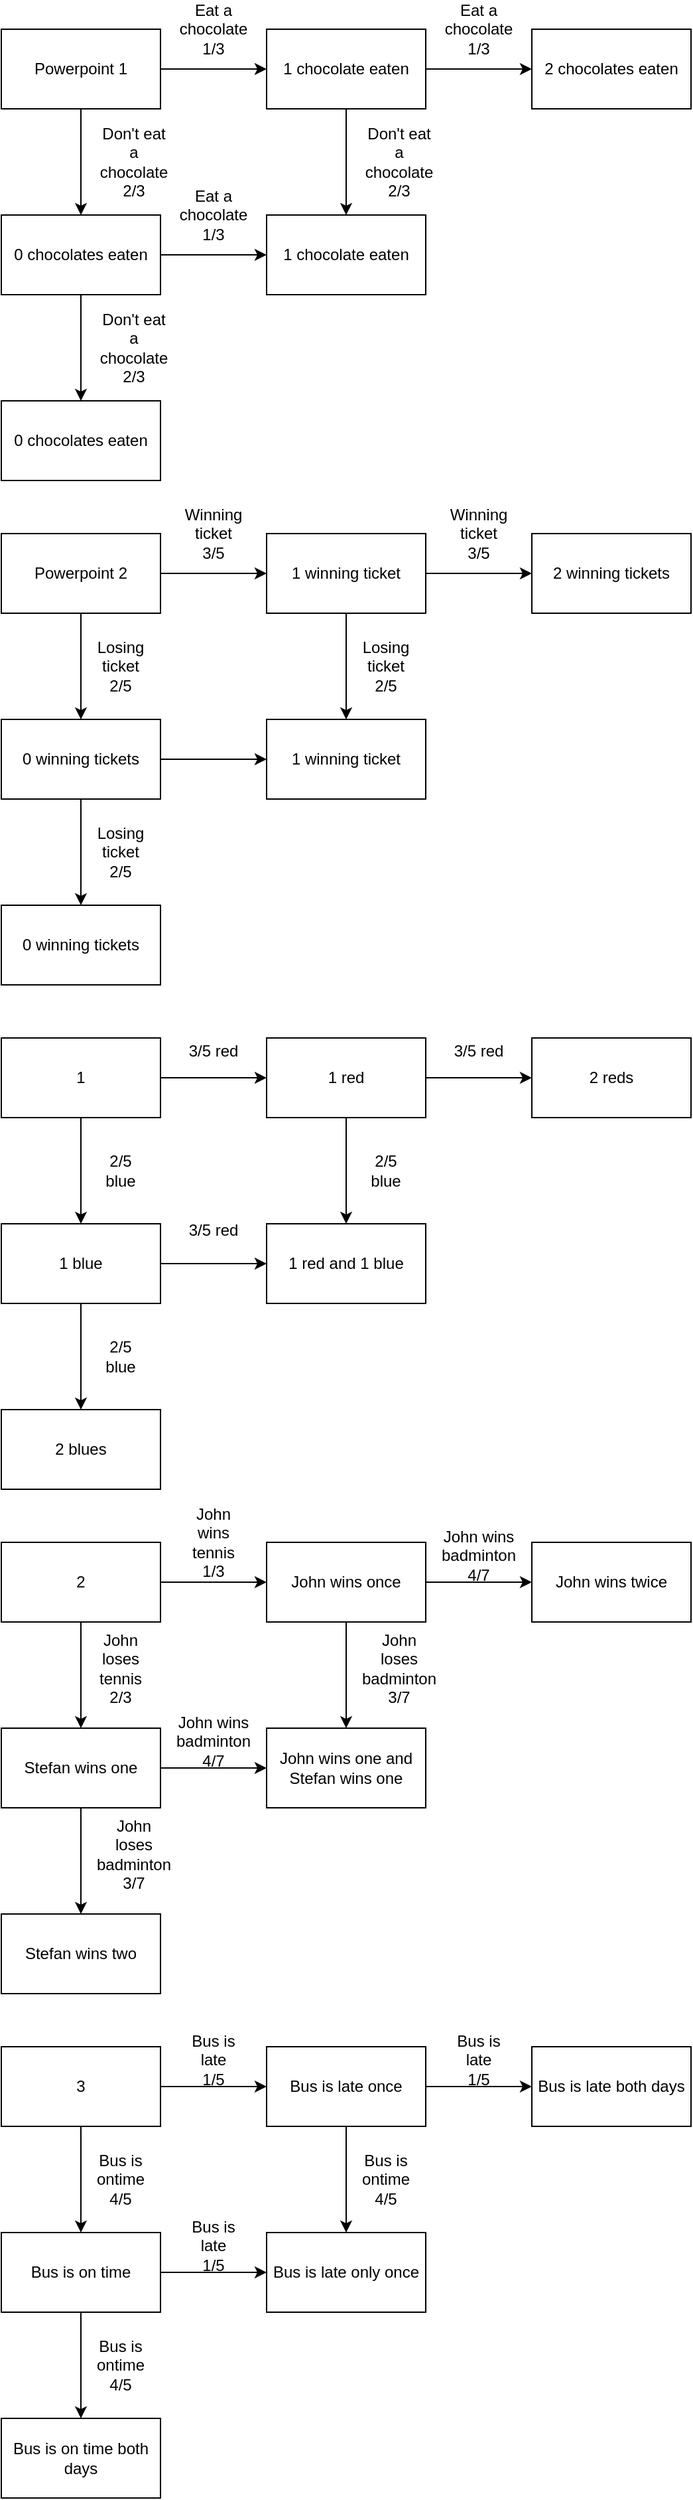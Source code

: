 <mxfile version="13.1.12" type="github">
  <diagram id="VwMm0XUnEoj2M0eh2boh" name="Page-1">
    <mxGraphModel dx="924" dy="1534" grid="1" gridSize="10" guides="1" tooltips="1" connect="1" arrows="1" fold="1" page="1" pageScale="1" pageWidth="827" pageHeight="1169" math="0" shadow="0">
      <root>
        <mxCell id="0" />
        <mxCell id="1" parent="0" />
        <mxCell id="lZMGofD5MqRVl8ti8nae-3" value="" style="edgeStyle=orthogonalEdgeStyle;rounded=0;orthogonalLoop=1;jettySize=auto;html=1;" parent="1" source="lZMGofD5MqRVl8ti8nae-1" target="lZMGofD5MqRVl8ti8nae-2" edge="1">
          <mxGeometry relative="1" as="geometry" />
        </mxCell>
        <mxCell id="lZMGofD5MqRVl8ti8nae-5" value="" style="edgeStyle=orthogonalEdgeStyle;rounded=0;orthogonalLoop=1;jettySize=auto;html=1;" parent="1" source="lZMGofD5MqRVl8ti8nae-1" target="lZMGofD5MqRVl8ti8nae-4" edge="1">
          <mxGeometry relative="1" as="geometry" />
        </mxCell>
        <mxCell id="lZMGofD5MqRVl8ti8nae-1" value="Powerpoint 1" style="rounded=0;whiteSpace=wrap;html=1;" parent="1" vertex="1">
          <mxGeometry x="80" y="80" width="120" height="60" as="geometry" />
        </mxCell>
        <mxCell id="lZMGofD5MqRVl8ti8nae-4" value="" style="rounded=0;whiteSpace=wrap;html=1;" parent="1" vertex="1">
          <mxGeometry x="80" y="220" width="120" height="60" as="geometry" />
        </mxCell>
        <mxCell id="lZMGofD5MqRVl8ti8nae-2" value="" style="rounded=0;whiteSpace=wrap;html=1;" parent="1" vertex="1">
          <mxGeometry x="280" y="80" width="120" height="60" as="geometry" />
        </mxCell>
        <mxCell id="lZMGofD5MqRVl8ti8nae-6" value="&lt;div&gt;Eat a chocolate&lt;/div&gt;&lt;div&gt;1/3&lt;/div&gt;" style="text;html=1;strokeColor=none;fillColor=none;align=center;verticalAlign=middle;whiteSpace=wrap;rounded=0;" parent="1" vertex="1">
          <mxGeometry x="220" y="70" width="40" height="20" as="geometry" />
        </mxCell>
        <mxCell id="lZMGofD5MqRVl8ti8nae-7" value="&lt;div&gt;Don&#39;t eat a chocolate&lt;/div&gt;&lt;div&gt;2/3&lt;br&gt;&lt;/div&gt;" style="text;html=1;strokeColor=none;fillColor=none;align=center;verticalAlign=middle;whiteSpace=wrap;rounded=0;" parent="1" vertex="1">
          <mxGeometry x="160" y="170" width="40" height="20" as="geometry" />
        </mxCell>
        <mxCell id="lZMGofD5MqRVl8ti8nae-8" value="" style="edgeStyle=orthogonalEdgeStyle;rounded=0;orthogonalLoop=1;jettySize=auto;html=1;" parent="1" source="lZMGofD5MqRVl8ti8nae-10" target="lZMGofD5MqRVl8ti8nae-12" edge="1">
          <mxGeometry relative="1" as="geometry" />
        </mxCell>
        <mxCell id="lZMGofD5MqRVl8ti8nae-9" value="" style="edgeStyle=orthogonalEdgeStyle;rounded=0;orthogonalLoop=1;jettySize=auto;html=1;" parent="1" source="lZMGofD5MqRVl8ti8nae-10" target="lZMGofD5MqRVl8ti8nae-11" edge="1">
          <mxGeometry relative="1" as="geometry" />
        </mxCell>
        <mxCell id="lZMGofD5MqRVl8ti8nae-10" value="0 chocolates eaten" style="rounded=0;whiteSpace=wrap;html=1;" parent="1" vertex="1">
          <mxGeometry x="80" y="220" width="120" height="60" as="geometry" />
        </mxCell>
        <mxCell id="lZMGofD5MqRVl8ti8nae-11" value="0 chocolates eaten" style="rounded=0;whiteSpace=wrap;html=1;" parent="1" vertex="1">
          <mxGeometry x="80" y="360" width="120" height="60" as="geometry" />
        </mxCell>
        <mxCell id="lZMGofD5MqRVl8ti8nae-12" value="" style="rounded=0;whiteSpace=wrap;html=1;" parent="1" vertex="1">
          <mxGeometry x="280" y="220" width="120" height="60" as="geometry" />
        </mxCell>
        <mxCell id="lZMGofD5MqRVl8ti8nae-15" value="" style="edgeStyle=orthogonalEdgeStyle;rounded=0;orthogonalLoop=1;jettySize=auto;html=1;" parent="1" source="lZMGofD5MqRVl8ti8nae-17" target="lZMGofD5MqRVl8ti8nae-19" edge="1">
          <mxGeometry relative="1" as="geometry" />
        </mxCell>
        <mxCell id="lZMGofD5MqRVl8ti8nae-16" value="" style="edgeStyle=orthogonalEdgeStyle;rounded=0;orthogonalLoop=1;jettySize=auto;html=1;" parent="1" source="lZMGofD5MqRVl8ti8nae-17" target="lZMGofD5MqRVl8ti8nae-18" edge="1">
          <mxGeometry relative="1" as="geometry" />
        </mxCell>
        <mxCell id="lZMGofD5MqRVl8ti8nae-17" value="1 chocolate eaten" style="rounded=0;whiteSpace=wrap;html=1;" parent="1" vertex="1">
          <mxGeometry x="280" y="80" width="120" height="60" as="geometry" />
        </mxCell>
        <mxCell id="lZMGofD5MqRVl8ti8nae-18" value="1 chocolate eaten" style="rounded=0;whiteSpace=wrap;html=1;" parent="1" vertex="1">
          <mxGeometry x="280" y="220" width="120" height="60" as="geometry" />
        </mxCell>
        <mxCell id="lZMGofD5MqRVl8ti8nae-19" value="2 chocolates eaten" style="rounded=0;whiteSpace=wrap;html=1;" parent="1" vertex="1">
          <mxGeometry x="480" y="80" width="120" height="60" as="geometry" />
        </mxCell>
        <mxCell id="lZMGofD5MqRVl8ti8nae-23" value="&lt;div&gt;Eat a chocolate&lt;/div&gt;&lt;div&gt;1/3&lt;/div&gt;" style="text;html=1;strokeColor=none;fillColor=none;align=center;verticalAlign=middle;whiteSpace=wrap;rounded=0;" parent="1" vertex="1">
          <mxGeometry x="420" y="70" width="40" height="20" as="geometry" />
        </mxCell>
        <mxCell id="lZMGofD5MqRVl8ti8nae-24" value="&lt;div&gt;Eat a chocolate&lt;/div&gt;&lt;div&gt;1/3&lt;/div&gt;" style="text;html=1;strokeColor=none;fillColor=none;align=center;verticalAlign=middle;whiteSpace=wrap;rounded=0;" parent="1" vertex="1">
          <mxGeometry x="220" y="210" width="40" height="20" as="geometry" />
        </mxCell>
        <mxCell id="lZMGofD5MqRVl8ti8nae-26" value="&lt;div&gt;Don&#39;t eat a chocolate&lt;/div&gt;&lt;div&gt;2/3&lt;br&gt;&lt;/div&gt;" style="text;html=1;strokeColor=none;fillColor=none;align=center;verticalAlign=middle;whiteSpace=wrap;rounded=0;" parent="1" vertex="1">
          <mxGeometry x="160" y="310" width="40" height="20" as="geometry" />
        </mxCell>
        <mxCell id="lZMGofD5MqRVl8ti8nae-27" value="&lt;div&gt;Don&#39;t eat a chocolate&lt;/div&gt;&lt;div&gt;2/3&lt;br&gt;&lt;/div&gt;" style="text;html=1;strokeColor=none;fillColor=none;align=center;verticalAlign=middle;whiteSpace=wrap;rounded=0;" parent="1" vertex="1">
          <mxGeometry x="360" y="170" width="40" height="20" as="geometry" />
        </mxCell>
        <mxCell id="Mq0Bu19etkbV9ypL9swK-3" value="" style="edgeStyle=orthogonalEdgeStyle;rounded=0;orthogonalLoop=1;jettySize=auto;html=1;" edge="1" parent="1" source="Mq0Bu19etkbV9ypL9swK-1" target="Mq0Bu19etkbV9ypL9swK-2">
          <mxGeometry relative="1" as="geometry" />
        </mxCell>
        <mxCell id="Mq0Bu19etkbV9ypL9swK-6" value="" style="edgeStyle=orthogonalEdgeStyle;rounded=0;orthogonalLoop=1;jettySize=auto;html=1;" edge="1" parent="1" source="Mq0Bu19etkbV9ypL9swK-1" target="Mq0Bu19etkbV9ypL9swK-5">
          <mxGeometry relative="1" as="geometry" />
        </mxCell>
        <mxCell id="Mq0Bu19etkbV9ypL9swK-1" value="Powerpoint 2" style="rounded=0;whiteSpace=wrap;html=1;" vertex="1" parent="1">
          <mxGeometry x="80" y="460" width="120" height="60" as="geometry" />
        </mxCell>
        <mxCell id="Mq0Bu19etkbV9ypL9swK-16" value="" style="edgeStyle=orthogonalEdgeStyle;rounded=0;orthogonalLoop=1;jettySize=auto;html=1;" edge="1" parent="1" source="Mq0Bu19etkbV9ypL9swK-5" target="Mq0Bu19etkbV9ypL9swK-10">
          <mxGeometry relative="1" as="geometry" />
        </mxCell>
        <mxCell id="Mq0Bu19etkbV9ypL9swK-18" value="" style="edgeStyle=orthogonalEdgeStyle;rounded=0;orthogonalLoop=1;jettySize=auto;html=1;" edge="1" parent="1" source="Mq0Bu19etkbV9ypL9swK-5" target="Mq0Bu19etkbV9ypL9swK-17">
          <mxGeometry relative="1" as="geometry" />
        </mxCell>
        <mxCell id="Mq0Bu19etkbV9ypL9swK-5" value="0 winning tickets" style="rounded=0;whiteSpace=wrap;html=1;" vertex="1" parent="1">
          <mxGeometry x="80" y="600" width="120" height="60" as="geometry" />
        </mxCell>
        <mxCell id="Mq0Bu19etkbV9ypL9swK-17" value="0 winning tickets" style="rounded=0;whiteSpace=wrap;html=1;" vertex="1" parent="1">
          <mxGeometry x="80" y="740" width="120" height="60" as="geometry" />
        </mxCell>
        <mxCell id="Mq0Bu19etkbV9ypL9swK-11" value="" style="edgeStyle=orthogonalEdgeStyle;rounded=0;orthogonalLoop=1;jettySize=auto;html=1;" edge="1" parent="1" source="Mq0Bu19etkbV9ypL9swK-2" target="Mq0Bu19etkbV9ypL9swK-10">
          <mxGeometry relative="1" as="geometry" />
        </mxCell>
        <mxCell id="Mq0Bu19etkbV9ypL9swK-14" value="" style="edgeStyle=orthogonalEdgeStyle;rounded=0;orthogonalLoop=1;jettySize=auto;html=1;" edge="1" parent="1" source="Mq0Bu19etkbV9ypL9swK-2" target="Mq0Bu19etkbV9ypL9swK-13">
          <mxGeometry relative="1" as="geometry" />
        </mxCell>
        <mxCell id="Mq0Bu19etkbV9ypL9swK-2" value="1 winning ticket" style="rounded=0;whiteSpace=wrap;html=1;" vertex="1" parent="1">
          <mxGeometry x="280" y="460" width="120" height="60" as="geometry" />
        </mxCell>
        <mxCell id="Mq0Bu19etkbV9ypL9swK-13" value="2 winning tickets" style="rounded=0;whiteSpace=wrap;html=1;" vertex="1" parent="1">
          <mxGeometry x="480" y="460" width="120" height="60" as="geometry" />
        </mxCell>
        <mxCell id="Mq0Bu19etkbV9ypL9swK-10" value="1 winning ticket" style="rounded=0;whiteSpace=wrap;html=1;" vertex="1" parent="1">
          <mxGeometry x="280" y="600" width="120" height="60" as="geometry" />
        </mxCell>
        <mxCell id="Mq0Bu19etkbV9ypL9swK-4" value="&lt;div&gt;Winning ticket&lt;/div&gt;&lt;div&gt;3/5&lt;br&gt;&lt;/div&gt;" style="text;html=1;strokeColor=none;fillColor=none;align=center;verticalAlign=middle;whiteSpace=wrap;rounded=0;" vertex="1" parent="1">
          <mxGeometry x="220" y="450" width="40" height="20" as="geometry" />
        </mxCell>
        <mxCell id="Mq0Bu19etkbV9ypL9swK-9" value="&lt;div&gt;Losing ticket&lt;/div&gt;&lt;div&gt;2/5&lt;br&gt;&lt;/div&gt;" style="text;html=1;strokeColor=none;fillColor=none;align=center;verticalAlign=middle;whiteSpace=wrap;rounded=0;" vertex="1" parent="1">
          <mxGeometry x="150" y="510" width="40" height="100" as="geometry" />
        </mxCell>
        <mxCell id="Mq0Bu19etkbV9ypL9swK-12" value="&lt;div&gt;Losing ticket&lt;/div&gt;&lt;div&gt;2/5&lt;br&gt;&lt;/div&gt;" style="text;html=1;strokeColor=none;fillColor=none;align=center;verticalAlign=middle;whiteSpace=wrap;rounded=0;" vertex="1" parent="1">
          <mxGeometry x="350" y="510" width="40" height="100" as="geometry" />
        </mxCell>
        <mxCell id="Mq0Bu19etkbV9ypL9swK-15" value="&lt;div&gt;Winning ticket&lt;/div&gt;&lt;div&gt;3/5&lt;br&gt;&lt;/div&gt;" style="text;html=1;strokeColor=none;fillColor=none;align=center;verticalAlign=middle;whiteSpace=wrap;rounded=0;" vertex="1" parent="1">
          <mxGeometry x="420" y="450" width="40" height="20" as="geometry" />
        </mxCell>
        <mxCell id="Mq0Bu19etkbV9ypL9swK-19" value="&lt;div&gt;Losing ticket&lt;/div&gt;&lt;div&gt;2/5&lt;br&gt;&lt;/div&gt;" style="text;html=1;strokeColor=none;fillColor=none;align=center;verticalAlign=middle;whiteSpace=wrap;rounded=0;" vertex="1" parent="1">
          <mxGeometry x="150" y="650" width="40" height="100" as="geometry" />
        </mxCell>
        <mxCell id="Mq0Bu19etkbV9ypL9swK-22" value="" style="edgeStyle=orthogonalEdgeStyle;rounded=0;orthogonalLoop=1;jettySize=auto;html=1;" edge="1" parent="1" source="Mq0Bu19etkbV9ypL9swK-20" target="Mq0Bu19etkbV9ypL9swK-21">
          <mxGeometry relative="1" as="geometry" />
        </mxCell>
        <mxCell id="Mq0Bu19etkbV9ypL9swK-25" value="" style="edgeStyle=orthogonalEdgeStyle;rounded=0;orthogonalLoop=1;jettySize=auto;html=1;" edge="1" parent="1" source="Mq0Bu19etkbV9ypL9swK-20" target="Mq0Bu19etkbV9ypL9swK-24">
          <mxGeometry relative="1" as="geometry" />
        </mxCell>
        <mxCell id="Mq0Bu19etkbV9ypL9swK-20" value="1" style="rounded=0;whiteSpace=wrap;html=1;" vertex="1" parent="1">
          <mxGeometry x="80" y="840" width="120" height="60" as="geometry" />
        </mxCell>
        <mxCell id="Mq0Bu19etkbV9ypL9swK-33" value="" style="edgeStyle=orthogonalEdgeStyle;rounded=0;orthogonalLoop=1;jettySize=auto;html=1;" edge="1" parent="1" source="Mq0Bu19etkbV9ypL9swK-24" target="Mq0Bu19etkbV9ypL9swK-30">
          <mxGeometry relative="1" as="geometry" />
        </mxCell>
        <mxCell id="Mq0Bu19etkbV9ypL9swK-36" value="" style="edgeStyle=orthogonalEdgeStyle;rounded=0;orthogonalLoop=1;jettySize=auto;html=1;" edge="1" parent="1" source="Mq0Bu19etkbV9ypL9swK-24" target="Mq0Bu19etkbV9ypL9swK-35">
          <mxGeometry relative="1" as="geometry" />
        </mxCell>
        <mxCell id="Mq0Bu19etkbV9ypL9swK-24" value="1 blue" style="rounded=0;whiteSpace=wrap;html=1;" vertex="1" parent="1">
          <mxGeometry x="80" y="980" width="120" height="60" as="geometry" />
        </mxCell>
        <mxCell id="Mq0Bu19etkbV9ypL9swK-35" value="2 blues" style="rounded=0;whiteSpace=wrap;html=1;" vertex="1" parent="1">
          <mxGeometry x="80" y="1120" width="120" height="60" as="geometry" />
        </mxCell>
        <mxCell id="Mq0Bu19etkbV9ypL9swK-28" value="" style="edgeStyle=orthogonalEdgeStyle;rounded=0;orthogonalLoop=1;jettySize=auto;html=1;" edge="1" parent="1" source="Mq0Bu19etkbV9ypL9swK-21" target="Mq0Bu19etkbV9ypL9swK-27">
          <mxGeometry relative="1" as="geometry" />
        </mxCell>
        <mxCell id="Mq0Bu19etkbV9ypL9swK-31" value="" style="edgeStyle=orthogonalEdgeStyle;rounded=0;orthogonalLoop=1;jettySize=auto;html=1;" edge="1" parent="1" source="Mq0Bu19etkbV9ypL9swK-21" target="Mq0Bu19etkbV9ypL9swK-30">
          <mxGeometry relative="1" as="geometry" />
        </mxCell>
        <mxCell id="Mq0Bu19etkbV9ypL9swK-21" value="1 red" style="rounded=0;whiteSpace=wrap;html=1;" vertex="1" parent="1">
          <mxGeometry x="280" y="840" width="120" height="60" as="geometry" />
        </mxCell>
        <mxCell id="Mq0Bu19etkbV9ypL9swK-30" value="1 red and 1 blue" style="rounded=0;whiteSpace=wrap;html=1;" vertex="1" parent="1">
          <mxGeometry x="280" y="980" width="120" height="60" as="geometry" />
        </mxCell>
        <mxCell id="Mq0Bu19etkbV9ypL9swK-27" value="2 reds" style="rounded=0;whiteSpace=wrap;html=1;" vertex="1" parent="1">
          <mxGeometry x="480" y="840" width="120" height="60" as="geometry" />
        </mxCell>
        <mxCell id="Mq0Bu19etkbV9ypL9swK-23" value="3/5 red" style="text;html=1;strokeColor=none;fillColor=none;align=center;verticalAlign=middle;whiteSpace=wrap;rounded=0;" vertex="1" parent="1">
          <mxGeometry x="220" y="840" width="40" height="20" as="geometry" />
        </mxCell>
        <mxCell id="Mq0Bu19etkbV9ypL9swK-26" value="2/5 blue" style="text;html=1;strokeColor=none;fillColor=none;align=center;verticalAlign=middle;whiteSpace=wrap;rounded=0;" vertex="1" parent="1">
          <mxGeometry x="150" y="930" width="40" height="20" as="geometry" />
        </mxCell>
        <mxCell id="Mq0Bu19etkbV9ypL9swK-29" value="3/5 red" style="text;html=1;strokeColor=none;fillColor=none;align=center;verticalAlign=middle;whiteSpace=wrap;rounded=0;" vertex="1" parent="1">
          <mxGeometry x="420" y="840" width="40" height="20" as="geometry" />
        </mxCell>
        <mxCell id="Mq0Bu19etkbV9ypL9swK-32" value="2/5 blue" style="text;html=1;strokeColor=none;fillColor=none;align=center;verticalAlign=middle;whiteSpace=wrap;rounded=0;" vertex="1" parent="1">
          <mxGeometry x="350" y="930" width="40" height="20" as="geometry" />
        </mxCell>
        <mxCell id="Mq0Bu19etkbV9ypL9swK-34" value="3/5 red" style="text;html=1;strokeColor=none;fillColor=none;align=center;verticalAlign=middle;whiteSpace=wrap;rounded=0;" vertex="1" parent="1">
          <mxGeometry x="220" y="960" width="40" height="50" as="geometry" />
        </mxCell>
        <mxCell id="Mq0Bu19etkbV9ypL9swK-37" value="2/5 blue" style="text;html=1;strokeColor=none;fillColor=none;align=center;verticalAlign=middle;whiteSpace=wrap;rounded=0;" vertex="1" parent="1">
          <mxGeometry x="150" y="1070" width="40" height="20" as="geometry" />
        </mxCell>
        <mxCell id="Mq0Bu19etkbV9ypL9swK-41" value="" style="edgeStyle=orthogonalEdgeStyle;rounded=0;orthogonalLoop=1;jettySize=auto;html=1;" edge="1" parent="1" source="Mq0Bu19etkbV9ypL9swK-39" target="Mq0Bu19etkbV9ypL9swK-40">
          <mxGeometry relative="1" as="geometry" />
        </mxCell>
        <mxCell id="Mq0Bu19etkbV9ypL9swK-43" value="" style="edgeStyle=orthogonalEdgeStyle;rounded=0;orthogonalLoop=1;jettySize=auto;html=1;" edge="1" parent="1" source="Mq0Bu19etkbV9ypL9swK-39" target="Mq0Bu19etkbV9ypL9swK-42">
          <mxGeometry relative="1" as="geometry" />
        </mxCell>
        <mxCell id="Mq0Bu19etkbV9ypL9swK-39" value="2" style="rounded=0;whiteSpace=wrap;html=1;" vertex="1" parent="1">
          <mxGeometry x="80" y="1220" width="120" height="60" as="geometry" />
        </mxCell>
        <mxCell id="Mq0Bu19etkbV9ypL9swK-50" value="" style="edgeStyle=orthogonalEdgeStyle;rounded=0;orthogonalLoop=1;jettySize=auto;html=1;" edge="1" parent="1" source="Mq0Bu19etkbV9ypL9swK-42" target="Mq0Bu19etkbV9ypL9swK-49">
          <mxGeometry relative="1" as="geometry" />
        </mxCell>
        <mxCell id="Mq0Bu19etkbV9ypL9swK-56" value="" style="edgeStyle=orthogonalEdgeStyle;rounded=0;orthogonalLoop=1;jettySize=auto;html=1;" edge="1" parent="1" source="Mq0Bu19etkbV9ypL9swK-42" target="Mq0Bu19etkbV9ypL9swK-55">
          <mxGeometry relative="1" as="geometry" />
        </mxCell>
        <mxCell id="Mq0Bu19etkbV9ypL9swK-42" value="Stefan wins one" style="rounded=0;whiteSpace=wrap;html=1;" vertex="1" parent="1">
          <mxGeometry x="80" y="1360" width="120" height="60" as="geometry" />
        </mxCell>
        <mxCell id="Mq0Bu19etkbV9ypL9swK-55" value="Stefan wins two" style="rounded=0;whiteSpace=wrap;html=1;" vertex="1" parent="1">
          <mxGeometry x="80" y="1500" width="120" height="60" as="geometry" />
        </mxCell>
        <mxCell id="Mq0Bu19etkbV9ypL9swK-49" value="John wins one and Stefan wins one" style="rounded=0;whiteSpace=wrap;html=1;" vertex="1" parent="1">
          <mxGeometry x="280" y="1360" width="120" height="60" as="geometry" />
        </mxCell>
        <mxCell id="Mq0Bu19etkbV9ypL9swK-45" value="" style="edgeStyle=orthogonalEdgeStyle;rounded=0;orthogonalLoop=1;jettySize=auto;html=1;" edge="1" parent="1" source="Mq0Bu19etkbV9ypL9swK-40" target="Mq0Bu19etkbV9ypL9swK-44">
          <mxGeometry relative="1" as="geometry" />
        </mxCell>
        <mxCell id="Mq0Bu19etkbV9ypL9swK-52" value="" style="edgeStyle=orthogonalEdgeStyle;rounded=0;orthogonalLoop=1;jettySize=auto;html=1;" edge="1" parent="1" source="Mq0Bu19etkbV9ypL9swK-40" target="Mq0Bu19etkbV9ypL9swK-49">
          <mxGeometry relative="1" as="geometry" />
        </mxCell>
        <mxCell id="Mq0Bu19etkbV9ypL9swK-40" value="John wins once" style="rounded=0;whiteSpace=wrap;html=1;" vertex="1" parent="1">
          <mxGeometry x="280" y="1220" width="120" height="60" as="geometry" />
        </mxCell>
        <mxCell id="Mq0Bu19etkbV9ypL9swK-44" value="John wins twice" style="rounded=0;whiteSpace=wrap;html=1;" vertex="1" parent="1">
          <mxGeometry x="480" y="1220" width="120" height="60" as="geometry" />
        </mxCell>
        <mxCell id="Mq0Bu19etkbV9ypL9swK-46" value="&lt;div&gt;John wins tennis&lt;/div&gt;&lt;div&gt;1/3&lt;br&gt;&lt;/div&gt;" style="text;html=1;strokeColor=none;fillColor=none;align=center;verticalAlign=middle;whiteSpace=wrap;rounded=0;" vertex="1" parent="1">
          <mxGeometry x="220" y="1210" width="40" height="20" as="geometry" />
        </mxCell>
        <mxCell id="Mq0Bu19etkbV9ypL9swK-47" value="&lt;div&gt;John wins badminton&lt;/div&gt;&lt;div&gt;4/7&lt;br&gt;&lt;/div&gt;" style="text;html=1;strokeColor=none;fillColor=none;align=center;verticalAlign=middle;whiteSpace=wrap;rounded=0;" vertex="1" parent="1">
          <mxGeometry x="420" y="1220" width="40" height="20" as="geometry" />
        </mxCell>
        <mxCell id="Mq0Bu19etkbV9ypL9swK-48" value="&lt;div&gt;John loses tennis&lt;/div&gt;&lt;div&gt;2/3&lt;br&gt;&lt;/div&gt;" style="text;html=1;strokeColor=none;fillColor=none;align=center;verticalAlign=middle;whiteSpace=wrap;rounded=0;" vertex="1" parent="1">
          <mxGeometry x="150" y="1280" width="40" height="70" as="geometry" />
        </mxCell>
        <mxCell id="Mq0Bu19etkbV9ypL9swK-51" value="&lt;div&gt;John wins badminton&lt;/div&gt;&lt;div&gt;4/7&lt;br&gt;&lt;/div&gt;" style="text;html=1;strokeColor=none;fillColor=none;align=center;verticalAlign=middle;whiteSpace=wrap;rounded=0;" vertex="1" parent="1">
          <mxGeometry x="220" y="1360" width="40" height="20" as="geometry" />
        </mxCell>
        <mxCell id="Mq0Bu19etkbV9ypL9swK-54" value="&lt;div&gt;John loses badminton&lt;br&gt;&lt;/div&gt;&lt;div&gt;3/7&lt;br&gt;&lt;/div&gt;" style="text;html=1;strokeColor=none;fillColor=none;align=center;verticalAlign=middle;whiteSpace=wrap;rounded=0;" vertex="1" parent="1">
          <mxGeometry x="360" y="1280" width="40" height="70" as="geometry" />
        </mxCell>
        <mxCell id="Mq0Bu19etkbV9ypL9swK-57" value="&lt;div&gt;John loses badminton&lt;br&gt;&lt;/div&gt;&lt;div&gt;3/7&lt;br&gt;&lt;/div&gt;" style="text;html=1;strokeColor=none;fillColor=none;align=center;verticalAlign=middle;whiteSpace=wrap;rounded=0;" vertex="1" parent="1">
          <mxGeometry x="160" y="1420" width="40" height="70" as="geometry" />
        </mxCell>
        <mxCell id="Mq0Bu19etkbV9ypL9swK-58" value="" style="edgeStyle=orthogonalEdgeStyle;rounded=0;orthogonalLoop=1;jettySize=auto;html=1;" edge="1" source="Mq0Bu19etkbV9ypL9swK-60" target="Mq0Bu19etkbV9ypL9swK-68" parent="1">
          <mxGeometry relative="1" as="geometry" />
        </mxCell>
        <mxCell id="Mq0Bu19etkbV9ypL9swK-59" value="" style="edgeStyle=orthogonalEdgeStyle;rounded=0;orthogonalLoop=1;jettySize=auto;html=1;" edge="1" source="Mq0Bu19etkbV9ypL9swK-60" target="Mq0Bu19etkbV9ypL9swK-63" parent="1">
          <mxGeometry relative="1" as="geometry" />
        </mxCell>
        <mxCell id="Mq0Bu19etkbV9ypL9swK-60" value="3" style="rounded=0;whiteSpace=wrap;html=1;" vertex="1" parent="1">
          <mxGeometry x="80" y="1600" width="120" height="60" as="geometry" />
        </mxCell>
        <mxCell id="Mq0Bu19etkbV9ypL9swK-61" value="" style="edgeStyle=orthogonalEdgeStyle;rounded=0;orthogonalLoop=1;jettySize=auto;html=1;" edge="1" source="Mq0Bu19etkbV9ypL9swK-63" target="Mq0Bu19etkbV9ypL9swK-65" parent="1">
          <mxGeometry relative="1" as="geometry" />
        </mxCell>
        <mxCell id="Mq0Bu19etkbV9ypL9swK-62" value="" style="edgeStyle=orthogonalEdgeStyle;rounded=0;orthogonalLoop=1;jettySize=auto;html=1;" edge="1" source="Mq0Bu19etkbV9ypL9swK-63" target="Mq0Bu19etkbV9ypL9swK-64" parent="1">
          <mxGeometry relative="1" as="geometry" />
        </mxCell>
        <mxCell id="Mq0Bu19etkbV9ypL9swK-63" value="Bus is on time" style="rounded=0;whiteSpace=wrap;html=1;" vertex="1" parent="1">
          <mxGeometry x="80" y="1740" width="120" height="60" as="geometry" />
        </mxCell>
        <mxCell id="Mq0Bu19etkbV9ypL9swK-64" value="Bus is on time both days" style="rounded=0;whiteSpace=wrap;html=1;" vertex="1" parent="1">
          <mxGeometry x="80" y="1880" width="120" height="60" as="geometry" />
        </mxCell>
        <mxCell id="Mq0Bu19etkbV9ypL9swK-65" value="Bus is late only once" style="rounded=0;whiteSpace=wrap;html=1;" vertex="1" parent="1">
          <mxGeometry x="280" y="1740" width="120" height="60" as="geometry" />
        </mxCell>
        <mxCell id="Mq0Bu19etkbV9ypL9swK-66" value="" style="edgeStyle=orthogonalEdgeStyle;rounded=0;orthogonalLoop=1;jettySize=auto;html=1;" edge="1" source="Mq0Bu19etkbV9ypL9swK-68" target="Mq0Bu19etkbV9ypL9swK-69" parent="1">
          <mxGeometry relative="1" as="geometry" />
        </mxCell>
        <mxCell id="Mq0Bu19etkbV9ypL9swK-67" value="" style="edgeStyle=orthogonalEdgeStyle;rounded=0;orthogonalLoop=1;jettySize=auto;html=1;" edge="1" source="Mq0Bu19etkbV9ypL9swK-68" target="Mq0Bu19etkbV9ypL9swK-65" parent="1">
          <mxGeometry relative="1" as="geometry" />
        </mxCell>
        <mxCell id="Mq0Bu19etkbV9ypL9swK-68" value="Bus is late once" style="rounded=0;whiteSpace=wrap;html=1;" vertex="1" parent="1">
          <mxGeometry x="280" y="1600" width="120" height="60" as="geometry" />
        </mxCell>
        <mxCell id="Mq0Bu19etkbV9ypL9swK-69" value="Bus is late both days" style="rounded=0;whiteSpace=wrap;html=1;" vertex="1" parent="1">
          <mxGeometry x="480" y="1600" width="120" height="60" as="geometry" />
        </mxCell>
        <mxCell id="Mq0Bu19etkbV9ypL9swK-70" value="Bus is late 1/5" style="text;html=1;strokeColor=none;fillColor=none;align=center;verticalAlign=middle;whiteSpace=wrap;rounded=0;" vertex="1" parent="1">
          <mxGeometry x="220" y="1600" width="40" height="20" as="geometry" />
        </mxCell>
        <mxCell id="Mq0Bu19etkbV9ypL9swK-78" value="Bus is late 1/5" style="text;html=1;strokeColor=none;fillColor=none;align=center;verticalAlign=middle;whiteSpace=wrap;rounded=0;" vertex="1" parent="1">
          <mxGeometry x="220" y="1740" width="40" height="20" as="geometry" />
        </mxCell>
        <mxCell id="Mq0Bu19etkbV9ypL9swK-79" value="Bus is late 1/5" style="text;html=1;strokeColor=none;fillColor=none;align=center;verticalAlign=middle;whiteSpace=wrap;rounded=0;" vertex="1" parent="1">
          <mxGeometry x="420" y="1600" width="40" height="20" as="geometry" />
        </mxCell>
        <mxCell id="Mq0Bu19etkbV9ypL9swK-80" value="Bus is ontime 4/5" style="text;html=1;strokeColor=none;fillColor=none;align=center;verticalAlign=middle;whiteSpace=wrap;rounded=0;" vertex="1" parent="1">
          <mxGeometry x="150" y="1690" width="40" height="20" as="geometry" />
        </mxCell>
        <mxCell id="Mq0Bu19etkbV9ypL9swK-81" value="Bus is ontime 4/5" style="text;html=1;strokeColor=none;fillColor=none;align=center;verticalAlign=middle;whiteSpace=wrap;rounded=0;" vertex="1" parent="1">
          <mxGeometry x="350" y="1690" width="40" height="20" as="geometry" />
        </mxCell>
        <mxCell id="Mq0Bu19etkbV9ypL9swK-82" value="Bus is ontime 4/5" style="text;html=1;strokeColor=none;fillColor=none;align=center;verticalAlign=middle;whiteSpace=wrap;rounded=0;" vertex="1" parent="1">
          <mxGeometry x="150" y="1830" width="40" height="20" as="geometry" />
        </mxCell>
      </root>
    </mxGraphModel>
  </diagram>
</mxfile>

